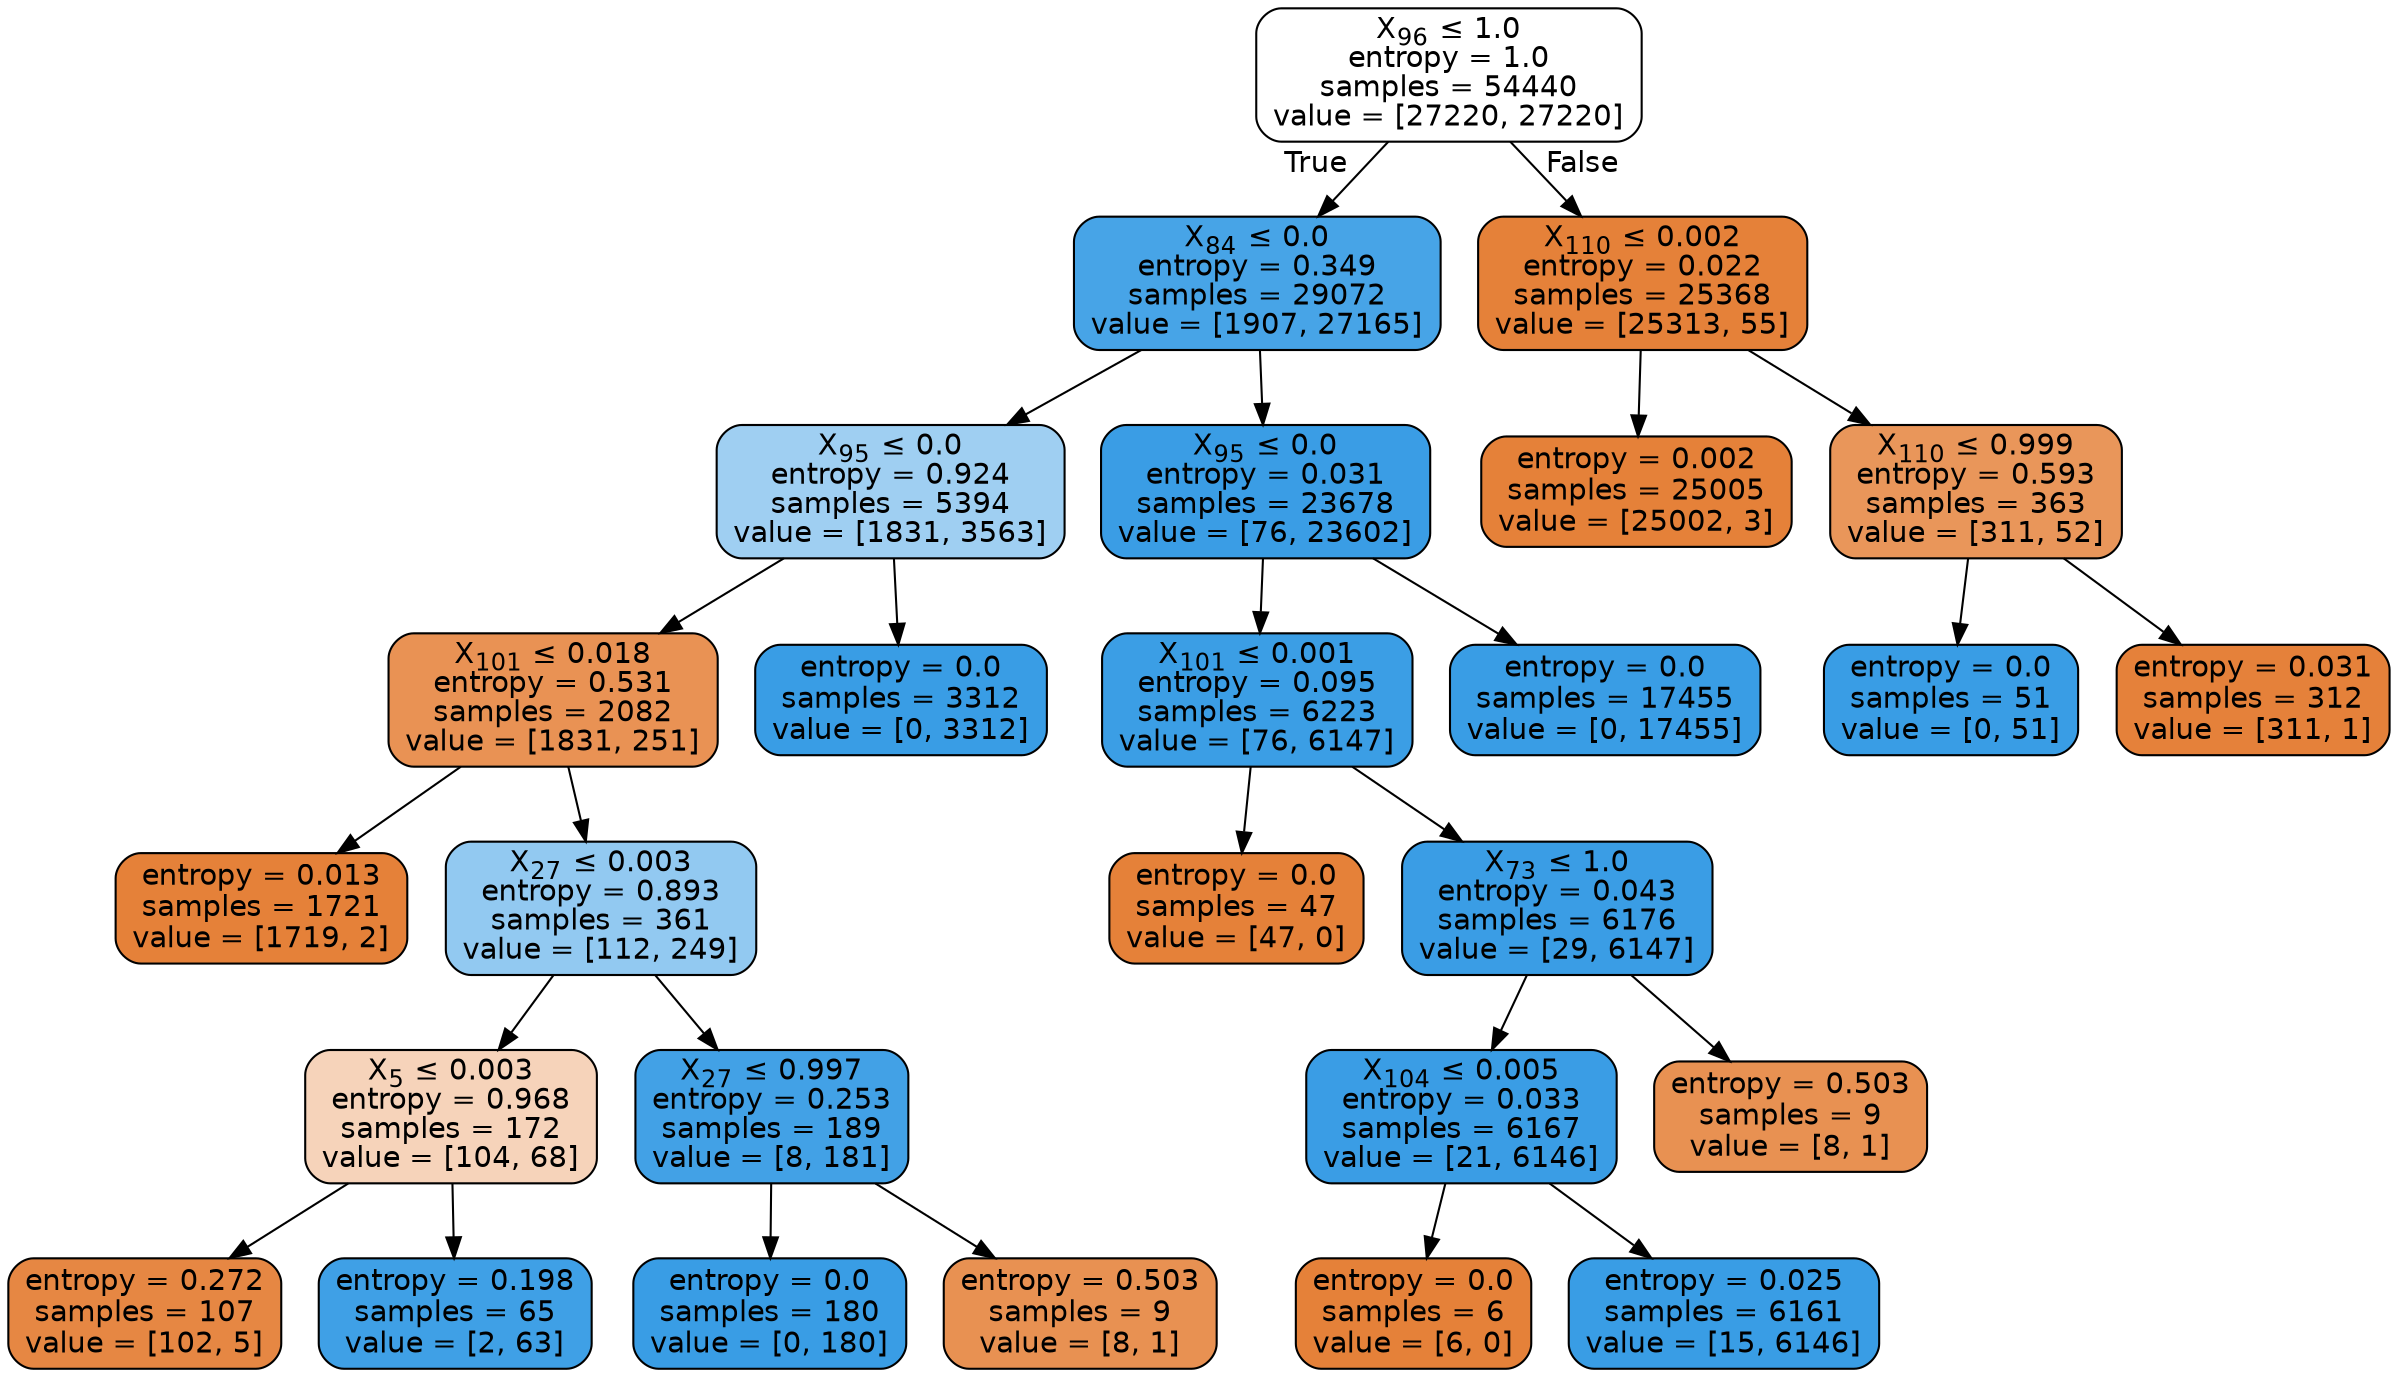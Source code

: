 digraph Tree {
node [shape=box, style="filled, rounded", color="black", fontname="helvetica"] ;
edge [fontname="helvetica"] ;
0 [label=<X<SUB>96</SUB> &le; 1.0<br/>entropy = 1.0<br/>samples = 54440<br/>value = [27220, 27220]>, fillcolor="#ffffff"] ;
1 [label=<X<SUB>84</SUB> &le; 0.0<br/>entropy = 0.349<br/>samples = 29072<br/>value = [1907, 27165]>, fillcolor="#47a4e7"] ;
0 -> 1 [labeldistance=2.5, labelangle=45, headlabel="True"] ;
2 [label=<X<SUB>95</SUB> &le; 0.0<br/>entropy = 0.924<br/>samples = 5394<br/>value = [1831, 3563]>, fillcolor="#9fcff2"] ;
1 -> 2 ;
3 [label=<X<SUB>101</SUB> &le; 0.018<br/>entropy = 0.531<br/>samples = 2082<br/>value = [1831, 251]>, fillcolor="#e99254"] ;
2 -> 3 ;
4 [label=<entropy = 0.013<br/>samples = 1721<br/>value = [1719, 2]>, fillcolor="#e58139"] ;
3 -> 4 ;
5 [label=<X<SUB>27</SUB> &le; 0.003<br/>entropy = 0.893<br/>samples = 361<br/>value = [112, 249]>, fillcolor="#92c9f1"] ;
3 -> 5 ;
6 [label=<X<SUB>5</SUB> &le; 0.003<br/>entropy = 0.968<br/>samples = 172<br/>value = [104, 68]>, fillcolor="#f6d3ba"] ;
5 -> 6 ;
7 [label=<entropy = 0.272<br/>samples = 107<br/>value = [102, 5]>, fillcolor="#e68743"] ;
6 -> 7 ;
8 [label=<entropy = 0.198<br/>samples = 65<br/>value = [2, 63]>, fillcolor="#3fa0e6"] ;
6 -> 8 ;
9 [label=<X<SUB>27</SUB> &le; 0.997<br/>entropy = 0.253<br/>samples = 189<br/>value = [8, 181]>, fillcolor="#42a1e6"] ;
5 -> 9 ;
10 [label=<entropy = 0.0<br/>samples = 180<br/>value = [0, 180]>, fillcolor="#399de5"] ;
9 -> 10 ;
11 [label=<entropy = 0.503<br/>samples = 9<br/>value = [8, 1]>, fillcolor="#e89152"] ;
9 -> 11 ;
12 [label=<entropy = 0.0<br/>samples = 3312<br/>value = [0, 3312]>, fillcolor="#399de5"] ;
2 -> 12 ;
13 [label=<X<SUB>95</SUB> &le; 0.0<br/>entropy = 0.031<br/>samples = 23678<br/>value = [76, 23602]>, fillcolor="#3a9de5"] ;
1 -> 13 ;
14 [label=<X<SUB>101</SUB> &le; 0.001<br/>entropy = 0.095<br/>samples = 6223<br/>value = [76, 6147]>, fillcolor="#3b9ee5"] ;
13 -> 14 ;
15 [label=<entropy = 0.0<br/>samples = 47<br/>value = [47, 0]>, fillcolor="#e58139"] ;
14 -> 15 ;
16 [label=<X<SUB>73</SUB> &le; 1.0<br/>entropy = 0.043<br/>samples = 6176<br/>value = [29, 6147]>, fillcolor="#3a9de5"] ;
14 -> 16 ;
17 [label=<X<SUB>104</SUB> &le; 0.005<br/>entropy = 0.033<br/>samples = 6167<br/>value = [21, 6146]>, fillcolor="#3a9de5"] ;
16 -> 17 ;
18 [label=<entropy = 0.0<br/>samples = 6<br/>value = [6, 0]>, fillcolor="#e58139"] ;
17 -> 18 ;
19 [label=<entropy = 0.025<br/>samples = 6161<br/>value = [15, 6146]>, fillcolor="#399de5"] ;
17 -> 19 ;
20 [label=<entropy = 0.503<br/>samples = 9<br/>value = [8, 1]>, fillcolor="#e89152"] ;
16 -> 20 ;
21 [label=<entropy = 0.0<br/>samples = 17455<br/>value = [0, 17455]>, fillcolor="#399de5"] ;
13 -> 21 ;
22 [label=<X<SUB>110</SUB> &le; 0.002<br/>entropy = 0.022<br/>samples = 25368<br/>value = [25313, 55]>, fillcolor="#e58139"] ;
0 -> 22 [labeldistance=2.5, labelangle=-45, headlabel="False"] ;
23 [label=<entropy = 0.002<br/>samples = 25005<br/>value = [25002, 3]>, fillcolor="#e58139"] ;
22 -> 23 ;
24 [label=<X<SUB>110</SUB> &le; 0.999<br/>entropy = 0.593<br/>samples = 363<br/>value = [311, 52]>, fillcolor="#e9965a"] ;
22 -> 24 ;
25 [label=<entropy = 0.0<br/>samples = 51<br/>value = [0, 51]>, fillcolor="#399de5"] ;
24 -> 25 ;
26 [label=<entropy = 0.031<br/>samples = 312<br/>value = [311, 1]>, fillcolor="#e5813a"] ;
24 -> 26 ;
}